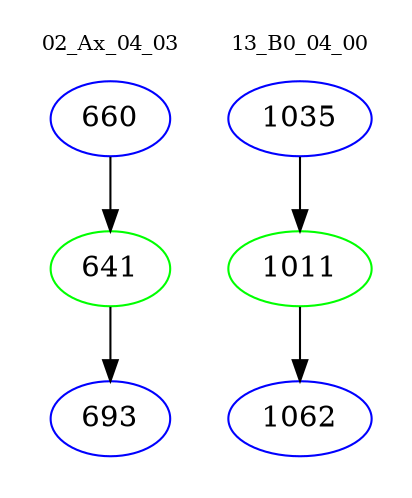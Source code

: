 digraph{
subgraph cluster_0 {
color = white
label = "02_Ax_04_03";
fontsize=10;
T0_660 [label="660", color="blue"]
T0_660 -> T0_641 [color="black"]
T0_641 [label="641", color="green"]
T0_641 -> T0_693 [color="black"]
T0_693 [label="693", color="blue"]
}
subgraph cluster_1 {
color = white
label = "13_B0_04_00";
fontsize=10;
T1_1035 [label="1035", color="blue"]
T1_1035 -> T1_1011 [color="black"]
T1_1011 [label="1011", color="green"]
T1_1011 -> T1_1062 [color="black"]
T1_1062 [label="1062", color="blue"]
}
}
